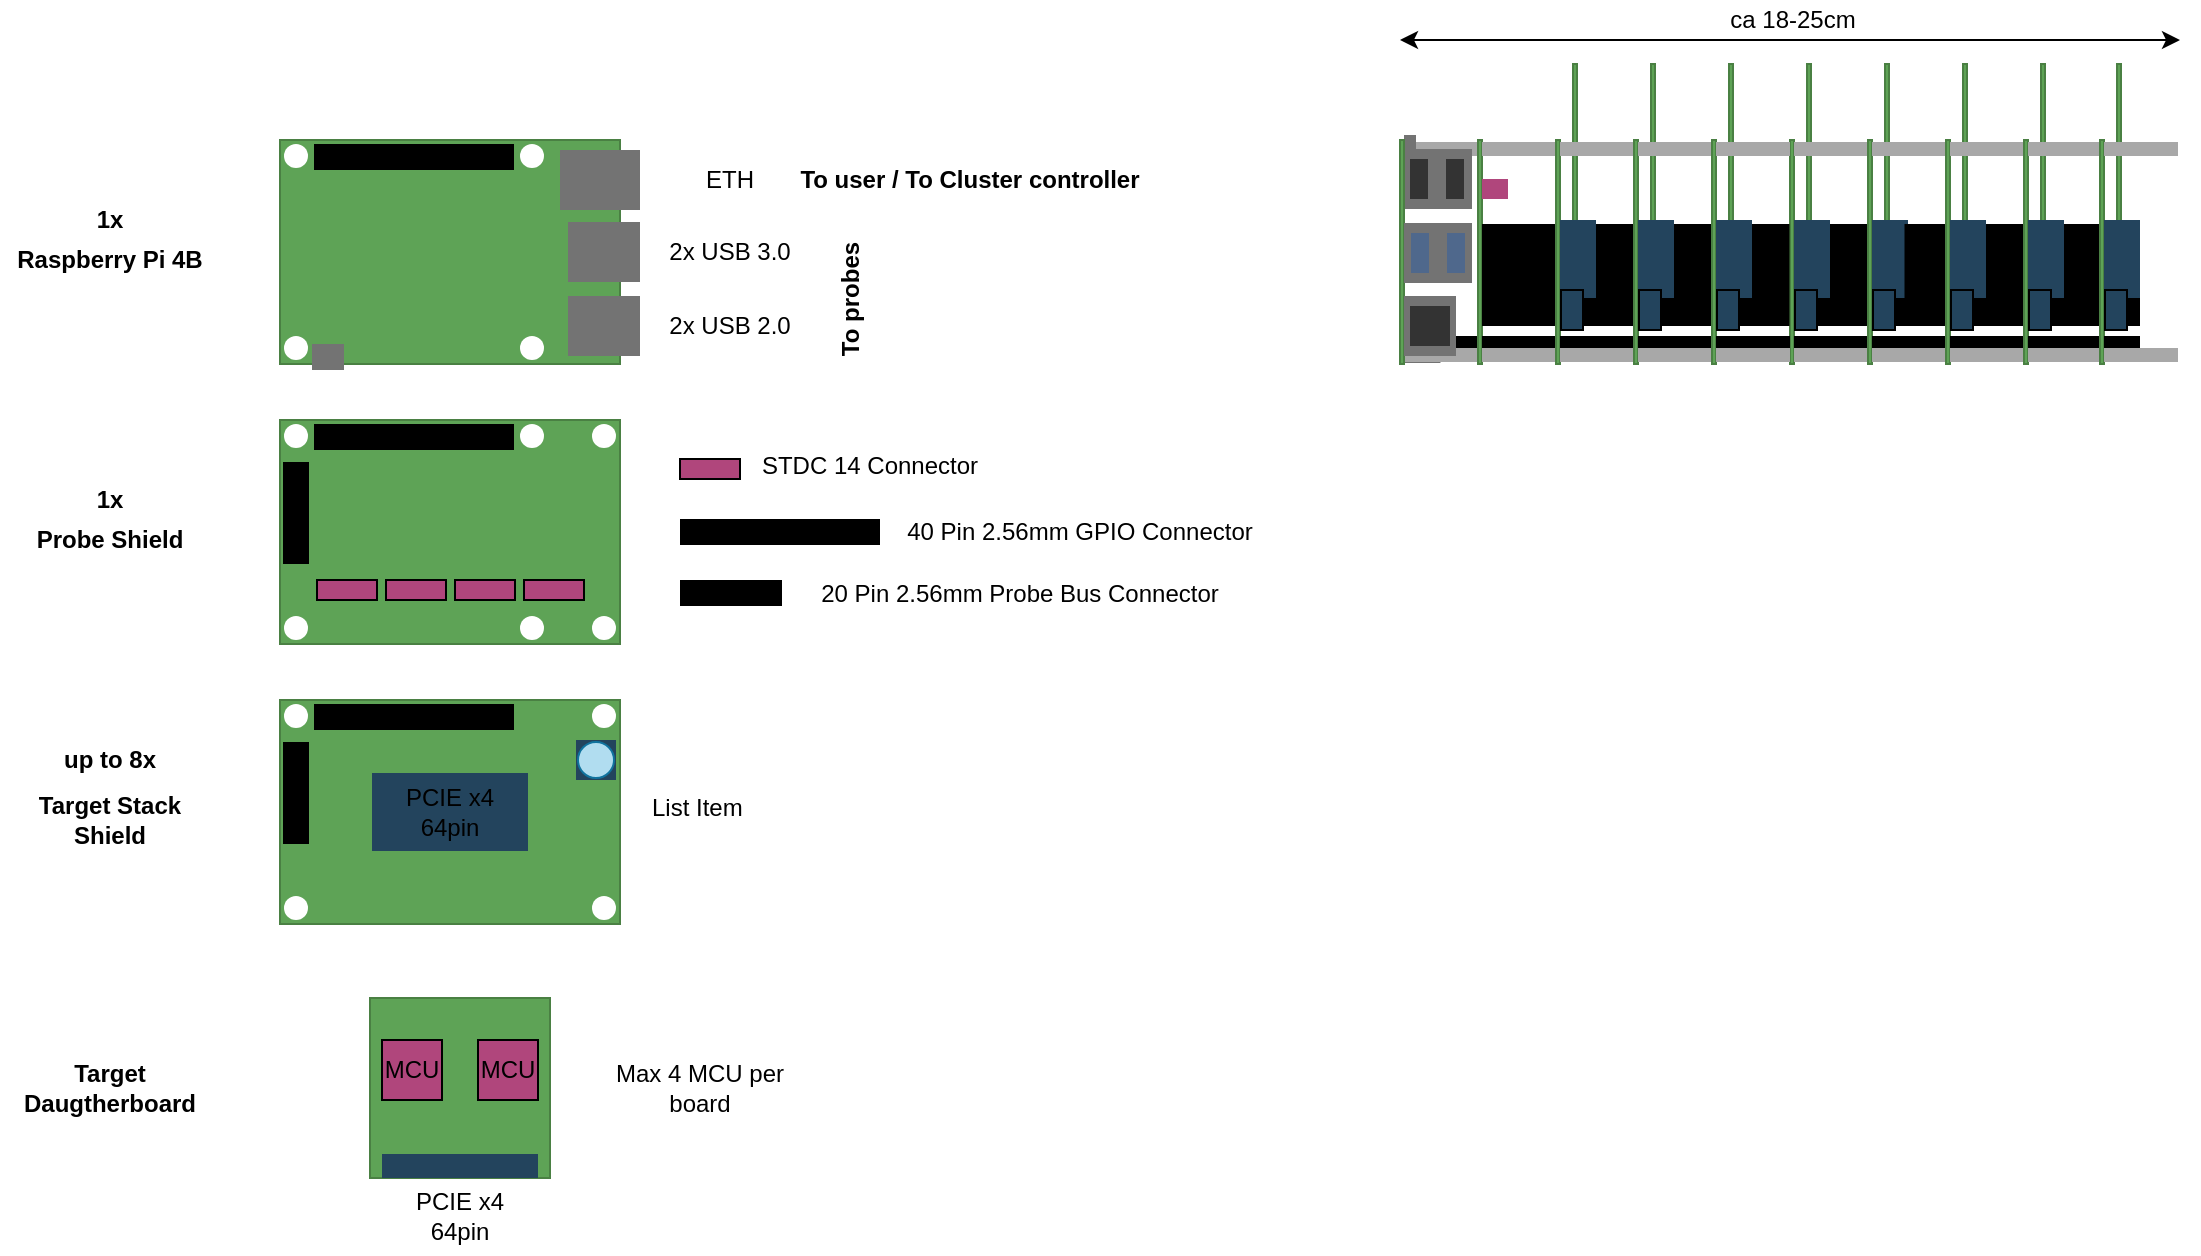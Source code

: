 <mxfile version="15.1.3" type="device"><diagram id="7DXpJu7x2O3--o-rVB-K" name="Page-1"><mxGraphModel dx="3373" dy="2000" grid="1" gridSize="10" guides="1" tooltips="1" connect="1" arrows="1" fold="1" page="1" pageScale="1" pageWidth="1169" pageHeight="827" math="0" shadow="0"><root><mxCell id="0"/><mxCell id="1" parent="0"/><mxCell id="pO34o3uUkIFThssk-yJ9-8" value="" style="group" parent="1" vertex="1" connectable="0"><mxGeometry x="-989" y="170" width="180" height="119" as="geometry"/></mxCell><mxCell id="pO34o3uUkIFThssk-yJ9-1" value="" style="rounded=0;whiteSpace=wrap;html=1;rotation=-180;fillColor=#5EA356;strokeColor=#4A8043;" parent="pO34o3uUkIFThssk-yJ9-8" vertex="1"><mxGeometry width="170" height="112" as="geometry"/></mxCell><mxCell id="pO34o3uUkIFThssk-yJ9-4" value="" style="ellipse;whiteSpace=wrap;html=1;aspect=fixed;fillColor=#FFFFFF;strokeColor=none;" parent="pO34o3uUkIFThssk-yJ9-8" vertex="1"><mxGeometry x="2" y="2" width="12" height="12" as="geometry"/></mxCell><mxCell id="pO34o3uUkIFThssk-yJ9-5" value="" style="ellipse;whiteSpace=wrap;html=1;aspect=fixed;fillColor=#FFFFFF;strokeColor=none;" parent="pO34o3uUkIFThssk-yJ9-8" vertex="1"><mxGeometry x="2" y="98" width="12" height="12" as="geometry"/></mxCell><mxCell id="pO34o3uUkIFThssk-yJ9-6" value="" style="ellipse;whiteSpace=wrap;html=1;aspect=fixed;fillColor=#FFFFFF;strokeColor=none;" parent="pO34o3uUkIFThssk-yJ9-8" vertex="1"><mxGeometry x="120" y="2" width="12" height="12" as="geometry"/></mxCell><mxCell id="pO34o3uUkIFThssk-yJ9-7" value="" style="ellipse;whiteSpace=wrap;html=1;aspect=fixed;fillColor=#FFFFFF;strokeColor=none;" parent="pO34o3uUkIFThssk-yJ9-8" vertex="1"><mxGeometry x="120" y="98" width="12" height="12" as="geometry"/></mxCell><mxCell id="pO34o3uUkIFThssk-yJ9-9" value="" style="rounded=0;whiteSpace=wrap;html=1;strokeColor=none;fillColor=#000000;" parent="pO34o3uUkIFThssk-yJ9-8" vertex="1"><mxGeometry x="17" y="2" width="100" height="13" as="geometry"/></mxCell><mxCell id="pO34o3uUkIFThssk-yJ9-11" value="" style="rounded=0;whiteSpace=wrap;html=1;strokeColor=none;fillColor=#737373;" parent="pO34o3uUkIFThssk-yJ9-8" vertex="1"><mxGeometry x="140" y="5" width="40" height="30" as="geometry"/></mxCell><mxCell id="pO34o3uUkIFThssk-yJ9-12" value="" style="rounded=0;whiteSpace=wrap;html=1;strokeColor=none;fillColor=#737373;" parent="pO34o3uUkIFThssk-yJ9-8" vertex="1"><mxGeometry x="144" y="41" width="36" height="30" as="geometry"/></mxCell><mxCell id="pO34o3uUkIFThssk-yJ9-13" value="" style="rounded=0;whiteSpace=wrap;html=1;strokeColor=none;fillColor=#737373;" parent="pO34o3uUkIFThssk-yJ9-8" vertex="1"><mxGeometry x="144" y="78" width="36" height="30" as="geometry"/></mxCell><mxCell id="pO34o3uUkIFThssk-yJ9-14" value="" style="rounded=0;whiteSpace=wrap;html=1;strokeColor=none;fillColor=#737373;" parent="pO34o3uUkIFThssk-yJ9-8" vertex="1"><mxGeometry x="16" y="102" width="16" height="13" as="geometry"/></mxCell><mxCell id="pO34o3uUkIFThssk-yJ9-10" value="" style="rounded=0;whiteSpace=wrap;html=1;strokeColor=none;fillColor=#000000;" parent="1" vertex="1"><mxGeometry x="-789" y="359.5" width="100" height="13" as="geometry"/></mxCell><mxCell id="pO34o3uUkIFThssk-yJ9-15" value="" style="group" parent="1" vertex="1" connectable="0"><mxGeometry x="-989" y="310" width="180" height="119" as="geometry"/></mxCell><mxCell id="pO34o3uUkIFThssk-yJ9-16" value="" style="rounded=0;whiteSpace=wrap;html=1;rotation=-180;fillColor=#5EA356;strokeColor=#4A8043;" parent="pO34o3uUkIFThssk-yJ9-15" vertex="1"><mxGeometry width="170" height="112" as="geometry"/></mxCell><mxCell id="pO34o3uUkIFThssk-yJ9-17" value="" style="ellipse;whiteSpace=wrap;html=1;aspect=fixed;fillColor=#FFFFFF;strokeColor=none;" parent="pO34o3uUkIFThssk-yJ9-15" vertex="1"><mxGeometry x="2" y="2" width="12" height="12" as="geometry"/></mxCell><mxCell id="pO34o3uUkIFThssk-yJ9-18" value="" style="ellipse;whiteSpace=wrap;html=1;aspect=fixed;fillColor=#FFFFFF;strokeColor=none;" parent="pO34o3uUkIFThssk-yJ9-15" vertex="1"><mxGeometry x="2" y="98" width="12" height="12" as="geometry"/></mxCell><mxCell id="pO34o3uUkIFThssk-yJ9-19" value="" style="ellipse;whiteSpace=wrap;html=1;aspect=fixed;fillColor=#FFFFFF;strokeColor=none;" parent="pO34o3uUkIFThssk-yJ9-15" vertex="1"><mxGeometry x="120" y="2" width="12" height="12" as="geometry"/></mxCell><mxCell id="pO34o3uUkIFThssk-yJ9-20" value="" style="ellipse;whiteSpace=wrap;html=1;aspect=fixed;fillColor=#FFFFFF;strokeColor=none;" parent="pO34o3uUkIFThssk-yJ9-15" vertex="1"><mxGeometry x="120" y="98" width="12" height="12" as="geometry"/></mxCell><mxCell id="pO34o3uUkIFThssk-yJ9-21" value="" style="rounded=0;whiteSpace=wrap;html=1;strokeColor=none;fillColor=#000000;" parent="pO34o3uUkIFThssk-yJ9-15" vertex="1"><mxGeometry x="17" y="2" width="100" height="13" as="geometry"/></mxCell><mxCell id="pO34o3uUkIFThssk-yJ9-26" value="" style="ellipse;whiteSpace=wrap;html=1;aspect=fixed;fillColor=#FFFFFF;strokeColor=none;" parent="pO34o3uUkIFThssk-yJ9-15" vertex="1"><mxGeometry x="156" y="2" width="12" height="12" as="geometry"/></mxCell><mxCell id="pO34o3uUkIFThssk-yJ9-27" value="" style="ellipse;whiteSpace=wrap;html=1;aspect=fixed;fillColor=#FFFFFF;strokeColor=none;" parent="pO34o3uUkIFThssk-yJ9-15" vertex="1"><mxGeometry x="156" y="98" width="12" height="12" as="geometry"/></mxCell><mxCell id="pO34o3uUkIFThssk-yJ9-28" value="" style="rounded=0;whiteSpace=wrap;html=1;fillColor=#B0467C;" parent="pO34o3uUkIFThssk-yJ9-15" vertex="1"><mxGeometry x="18.5" y="80" width="30" height="10" as="geometry"/></mxCell><mxCell id="pO34o3uUkIFThssk-yJ9-29" value="" style="rounded=0;whiteSpace=wrap;html=1;fillColor=#B0467C;" parent="pO34o3uUkIFThssk-yJ9-15" vertex="1"><mxGeometry x="53" y="80" width="30" height="10" as="geometry"/></mxCell><mxCell id="pO34o3uUkIFThssk-yJ9-30" value="" style="rounded=0;whiteSpace=wrap;html=1;fillColor=#B0467C;" parent="pO34o3uUkIFThssk-yJ9-15" vertex="1"><mxGeometry x="87.5" y="80" width="30" height="10" as="geometry"/></mxCell><mxCell id="pO34o3uUkIFThssk-yJ9-31" value="" style="rounded=0;whiteSpace=wrap;html=1;fillColor=#B0467C;" parent="pO34o3uUkIFThssk-yJ9-15" vertex="1"><mxGeometry x="122" y="80" width="30" height="10" as="geometry"/></mxCell><mxCell id="OJPSKhM8jXO8eysiW9jS-1" value="" style="rounded=0;whiteSpace=wrap;html=1;strokeColor=none;fillColor=#000000;rotation=90;" parent="pO34o3uUkIFThssk-yJ9-15" vertex="1"><mxGeometry x="-17.5" y="40" width="51" height="13" as="geometry"/></mxCell><mxCell id="OJPSKhM8jXO8eysiW9jS-2" value="" style="group" parent="1" vertex="1" connectable="0"><mxGeometry x="-989" y="450" width="180" height="149" as="geometry"/></mxCell><mxCell id="OJPSKhM8jXO8eysiW9jS-3" value="" style="rounded=0;whiteSpace=wrap;html=1;rotation=-180;fillColor=#5EA356;strokeColor=#4A8043;" parent="OJPSKhM8jXO8eysiW9jS-2" vertex="1"><mxGeometry width="170" height="112" as="geometry"/></mxCell><mxCell id="OJPSKhM8jXO8eysiW9jS-4" value="" style="ellipse;whiteSpace=wrap;html=1;aspect=fixed;fillColor=#FFFFFF;strokeColor=none;" parent="OJPSKhM8jXO8eysiW9jS-2" vertex="1"><mxGeometry x="2" y="2" width="12" height="12" as="geometry"/></mxCell><mxCell id="OJPSKhM8jXO8eysiW9jS-5" value="" style="ellipse;whiteSpace=wrap;html=1;aspect=fixed;fillColor=#FFFFFF;strokeColor=none;" parent="OJPSKhM8jXO8eysiW9jS-2" vertex="1"><mxGeometry x="2" y="98" width="12" height="12" as="geometry"/></mxCell><mxCell id="OJPSKhM8jXO8eysiW9jS-8" value="" style="rounded=0;whiteSpace=wrap;html=1;strokeColor=none;fillColor=#000000;" parent="OJPSKhM8jXO8eysiW9jS-2" vertex="1"><mxGeometry x="17" y="2" width="100" height="13" as="geometry"/></mxCell><mxCell id="OJPSKhM8jXO8eysiW9jS-9" value="" style="ellipse;whiteSpace=wrap;html=1;aspect=fixed;fillColor=#FFFFFF;strokeColor=none;" parent="OJPSKhM8jXO8eysiW9jS-2" vertex="1"><mxGeometry x="156" y="2" width="12" height="12" as="geometry"/></mxCell><mxCell id="OJPSKhM8jXO8eysiW9jS-10" value="" style="ellipse;whiteSpace=wrap;html=1;aspect=fixed;fillColor=#FFFFFF;strokeColor=none;" parent="OJPSKhM8jXO8eysiW9jS-2" vertex="1"><mxGeometry x="156" y="98" width="12" height="12" as="geometry"/></mxCell><mxCell id="OJPSKhM8jXO8eysiW9jS-15" value="" style="rounded=0;whiteSpace=wrap;html=1;strokeColor=none;fillColor=#000000;rotation=90;" parent="OJPSKhM8jXO8eysiW9jS-2" vertex="1"><mxGeometry x="-17.5" y="40" width="51" height="13" as="geometry"/></mxCell><mxCell id="OJPSKhM8jXO8eysiW9jS-16" value="PCIE x4 64pin" style="rounded=0;whiteSpace=wrap;html=1;strokeColor=none;fillColor=#23445D;" parent="OJPSKhM8jXO8eysiW9jS-2" vertex="1"><mxGeometry x="46" y="36.5" width="78" height="39" as="geometry"/></mxCell><mxCell id="OJPSKhM8jXO8eysiW9jS-25" value="" style="group" parent="OJPSKhM8jXO8eysiW9jS-2" vertex="1" connectable="0"><mxGeometry x="148" y="20" width="20" height="20" as="geometry"/></mxCell><mxCell id="OJPSKhM8jXO8eysiW9jS-23" value="" style="whiteSpace=wrap;html=1;aspect=fixed;fillColor=#23445D;strokeColor=none;" parent="OJPSKhM8jXO8eysiW9jS-25" vertex="1"><mxGeometry width="20" height="20" as="geometry"/></mxCell><mxCell id="OJPSKhM8jXO8eysiW9jS-24" value="" style="ellipse;whiteSpace=wrap;html=1;aspect=fixed;fillColor=#b1ddf0;strokeColor=#10739e;" parent="OJPSKhM8jXO8eysiW9jS-25" vertex="1"><mxGeometry x="1" y="1" width="18" height="18" as="geometry"/></mxCell><mxCell id="OJPSKhM8jXO8eysiW9jS-17" value="Raspberry Pi 4B" style="text;html=1;strokeColor=none;fillColor=none;align=center;verticalAlign=middle;whiteSpace=wrap;rounded=0;rotation=0;fontStyle=1" parent="1" vertex="1"><mxGeometry x="-1129" y="219.5" width="110" height="20" as="geometry"/></mxCell><mxCell id="OJPSKhM8jXO8eysiW9jS-18" value="Probe Shield" style="text;html=1;strokeColor=none;fillColor=none;align=center;verticalAlign=middle;whiteSpace=wrap;rounded=0;rotation=0;fontStyle=1" parent="1" vertex="1"><mxGeometry x="-1129" y="359.5" width="110" height="20" as="geometry"/></mxCell><mxCell id="OJPSKhM8jXO8eysiW9jS-19" value="Target Stack Shield" style="text;html=1;strokeColor=none;fillColor=none;align=center;verticalAlign=middle;whiteSpace=wrap;rounded=0;rotation=0;fontStyle=1" parent="1" vertex="1"><mxGeometry x="-1129" y="499.5" width="110" height="20" as="geometry"/></mxCell><mxCell id="OJPSKhM8jXO8eysiW9jS-20" value="1x" style="text;html=1;strokeColor=none;fillColor=none;align=center;verticalAlign=middle;whiteSpace=wrap;rounded=0;rotation=0;fontStyle=1" parent="1" vertex="1"><mxGeometry x="-1089" y="199.5" width="30" height="20" as="geometry"/></mxCell><mxCell id="OJPSKhM8jXO8eysiW9jS-21" value="1x" style="text;html=1;strokeColor=none;fillColor=none;align=center;verticalAlign=middle;whiteSpace=wrap;rounded=0;rotation=0;fontStyle=1" parent="1" vertex="1"><mxGeometry x="-1089" y="339.5" width="30" height="20" as="geometry"/></mxCell><mxCell id="OJPSKhM8jXO8eysiW9jS-22" value="up to 8x" style="text;html=1;strokeColor=none;fillColor=none;align=center;verticalAlign=middle;whiteSpace=wrap;rounded=0;rotation=0;fontStyle=1" parent="1" vertex="1"><mxGeometry x="-1099" y="470" width="50" height="20" as="geometry"/></mxCell><mxCell id="OJPSKhM8jXO8eysiW9jS-26" value="" style="rounded=0;whiteSpace=wrap;html=1;fillColor=#B0467C;" parent="1" vertex="1"><mxGeometry x="-789" y="329.5" width="30" height="10" as="geometry"/></mxCell><mxCell id="OJPSKhM8jXO8eysiW9jS-27" value="STDC 14 Connector" style="text;html=1;strokeColor=none;fillColor=none;align=center;verticalAlign=middle;whiteSpace=wrap;rounded=0;" parent="1" vertex="1"><mxGeometry x="-759" y="323" width="130" height="20" as="geometry"/></mxCell><mxCell id="OJPSKhM8jXO8eysiW9jS-28" value="2x USB 3.0" style="text;html=1;strokeColor=none;fillColor=none;align=center;verticalAlign=middle;whiteSpace=wrap;rounded=0;" parent="1" vertex="1"><mxGeometry x="-829" y="216" width="130" height="20" as="geometry"/></mxCell><mxCell id="OJPSKhM8jXO8eysiW9jS-29" value="2x USB 2.0" style="text;html=1;strokeColor=none;fillColor=none;align=center;verticalAlign=middle;whiteSpace=wrap;rounded=0;" parent="1" vertex="1"><mxGeometry x="-829" y="253" width="130" height="20" as="geometry"/></mxCell><mxCell id="OJPSKhM8jXO8eysiW9jS-30" value="ETH" style="text;html=1;strokeColor=none;fillColor=none;align=center;verticalAlign=middle;whiteSpace=wrap;rounded=0;" parent="1" vertex="1"><mxGeometry x="-829" y="179.5" width="130" height="20" as="geometry"/></mxCell><mxCell id="OJPSKhM8jXO8eysiW9jS-44" value="To probes" style="text;html=1;strokeColor=none;fillColor=none;align=center;verticalAlign=middle;whiteSpace=wrap;rounded=0;rotation=-90;fontStyle=1" parent="1" vertex="1"><mxGeometry x="-739" y="239.5" width="70" height="20" as="geometry"/></mxCell><mxCell id="OJPSKhM8jXO8eysiW9jS-43" value="" style="rounded=0;whiteSpace=wrap;html=1;rotation=-180;fillColor=#5EA356;strokeColor=#4A8043;" parent="1" vertex="1"><mxGeometry x="-944" y="599" width="90" height="90" as="geometry"/></mxCell><mxCell id="OJPSKhM8jXO8eysiW9jS-45" value="Target Daugtherboard" style="text;html=1;strokeColor=none;fillColor=none;align=center;verticalAlign=middle;whiteSpace=wrap;rounded=0;rotation=0;fontStyle=1" parent="1" vertex="1"><mxGeometry x="-1129" y="631" width="110" height="26" as="geometry"/></mxCell><mxCell id="OJPSKhM8jXO8eysiW9jS-46" value="" style="rounded=0;whiteSpace=wrap;html=1;strokeColor=none;fillColor=#23445D;" parent="1" vertex="1"><mxGeometry x="-938" y="677" width="78" height="12" as="geometry"/></mxCell><mxCell id="OJPSKhM8jXO8eysiW9jS-48" value="&lt;span style=&quot;color: rgb(0 , 0 , 0) ; font-family: &amp;#34;helvetica&amp;#34; ; font-size: 12px ; font-style: normal ; font-weight: 400 ; letter-spacing: normal ; text-align: center ; text-indent: 0px ; text-transform: none ; word-spacing: 0px ; display: inline ; float: none&quot;&gt;PCIE x4 64pin&lt;/span&gt;" style="text;html=1;strokeColor=none;fillColor=none;align=center;verticalAlign=middle;whiteSpace=wrap;rounded=0;" parent="1" vertex="1"><mxGeometry x="-929" y="689" width="60" height="38" as="geometry"/></mxCell><mxCell id="OJPSKhM8jXO8eysiW9jS-50" value="MCU" style="rounded=0;whiteSpace=wrap;html=1;fillColor=#B0467C;" parent="1" vertex="1"><mxGeometry x="-938" y="620" width="30" height="30" as="geometry"/></mxCell><mxCell id="OJPSKhM8jXO8eysiW9jS-51" value="MCU" style="rounded=0;whiteSpace=wrap;html=1;fillColor=#B0467C;" parent="1" vertex="1"><mxGeometry x="-890" y="620" width="30" height="30" as="geometry"/></mxCell><mxCell id="OJPSKhM8jXO8eysiW9jS-53" value="List Item" style="text;strokeColor=none;fillColor=none;align=left;verticalAlign=top;spacingLeft=4;spacingRight=4;overflow=hidden;rotatable=0;points=[[0,0.5],[1,0.5]];portConstraint=eastwest;" parent="1" vertex="1"><mxGeometry x="-809" y="490" width="60" height="26" as="geometry"/></mxCell><mxCell id="OJPSKhM8jXO8eysiW9jS-54" value="Max 4 MCU per board" style="text;html=1;strokeColor=none;fillColor=none;align=center;verticalAlign=middle;whiteSpace=wrap;rounded=0;" parent="1" vertex="1"><mxGeometry x="-829" y="634" width="100" height="20" as="geometry"/></mxCell><mxCell id="OJPSKhM8jXO8eysiW9jS-55" value="" style="rounded=0;whiteSpace=wrap;html=1;strokeColor=none;fillColor=#000000;rotation=0;" parent="1" vertex="1"><mxGeometry x="-789" y="390" width="51" height="13" as="geometry"/></mxCell><mxCell id="OJPSKhM8jXO8eysiW9jS-56" value="40 Pin 2.56mm GPIO Connector" style="text;html=1;strokeColor=none;fillColor=none;align=center;verticalAlign=middle;whiteSpace=wrap;rounded=0;" parent="1" vertex="1"><mxGeometry x="-689" y="356" width="200" height="20" as="geometry"/></mxCell><mxCell id="OJPSKhM8jXO8eysiW9jS-57" value="20 Pin 2.56mm Probe Bus Connector" style="text;html=1;strokeColor=none;fillColor=none;align=center;verticalAlign=middle;whiteSpace=wrap;rounded=0;" parent="1" vertex="1"><mxGeometry x="-729" y="386.5" width="220" height="20" as="geometry"/></mxCell><mxCell id="OJPSKhM8jXO8eysiW9jS-58" value="To user / To Cluster controller" style="text;html=1;strokeColor=none;fillColor=none;align=center;verticalAlign=middle;whiteSpace=wrap;rounded=0;rotation=0;fontStyle=1" parent="1" vertex="1"><mxGeometry x="-739" y="179.5" width="190" height="20" as="geometry"/></mxCell><mxCell id="OJPSKhM8jXO8eysiW9jS-208" value="" style="endArrow=classic;startArrow=classic;html=1;" parent="1" edge="1"><mxGeometry width="50" height="50" relative="1" as="geometry"><mxPoint x="-429" y="120" as="sourcePoint"/><mxPoint x="-39" y="120" as="targetPoint"/></mxGeometry></mxCell><mxCell id="OJPSKhM8jXO8eysiW9jS-209" value="ca 18-25cm" style="text;html=1;strokeColor=none;fillColor=none;align=center;verticalAlign=middle;whiteSpace=wrap;rounded=0;" parent="1" vertex="1"><mxGeometry x="-270" y="100" width="75" height="20" as="geometry"/></mxCell><mxCell id="OJPSKhM8jXO8eysiW9jS-210" value="" style="group" parent="1" vertex="1" connectable="0"><mxGeometry x="-429" y="132" width="389" height="150" as="geometry"/></mxCell><mxCell id="OJPSKhM8jXO8eysiW9jS-100" value="" style="group" parent="OJPSKhM8jXO8eysiW9jS-210" vertex="1" connectable="0"><mxGeometry y="35.5" width="44.5" height="114.5" as="geometry"/></mxCell><mxCell id="OJPSKhM8jXO8eysiW9jS-229" value="" style="rounded=0;whiteSpace=wrap;html=1;strokeColor=none;fillColor=#000000;" parent="OJPSKhM8jXO8eysiW9jS-100" vertex="1"><mxGeometry x="14.5" y="100.5" width="30" height="13" as="geometry"/></mxCell><mxCell id="OJPSKhM8jXO8eysiW9jS-71" value="" style="rounded=0;whiteSpace=wrap;html=1;strokeWidth=0;fillColor=#000000;" parent="OJPSKhM8jXO8eysiW9jS-100" vertex="1"><mxGeometry x="2.0" y="107.5" width="18" height="6" as="geometry"/></mxCell><mxCell id="OJPSKhM8jXO8eysiW9jS-99" value="" style="rounded=0;whiteSpace=wrap;html=1;strokeWidth=1;strokeColor=none;fillColor=#A8A8A8;" parent="OJPSKhM8jXO8eysiW9jS-100" vertex="1"><mxGeometry x="2.0" y="106.5" width="37" height="7" as="geometry"/></mxCell><mxCell id="OJPSKhM8jXO8eysiW9jS-98" value="" style="rounded=0;whiteSpace=wrap;html=1;strokeWidth=1;strokeColor=none;fillColor=#A8A8A8;" parent="OJPSKhM8jXO8eysiW9jS-100" vertex="1"><mxGeometry x="2.0" y="3.5" width="37" height="7" as="geometry"/></mxCell><mxCell id="OJPSKhM8jXO8eysiW9jS-63" value="" style="rounded=0;whiteSpace=wrap;html=1;strokeColor=none;fillColor=#737373;" parent="OJPSKhM8jXO8eysiW9jS-100" vertex="1"><mxGeometry x="2.0" y="7" width="34" height="30" as="geometry"/></mxCell><mxCell id="OJPSKhM8jXO8eysiW9jS-66" value="" style="rounded=0;whiteSpace=wrap;html=1;strokeColor=none;fillColor=#333333;" parent="OJPSKhM8jXO8eysiW9jS-100" vertex="1"><mxGeometry x="23.0" y="12" width="9" height="20" as="geometry"/></mxCell><mxCell id="OJPSKhM8jXO8eysiW9jS-67" value="" style="rounded=0;whiteSpace=wrap;html=1;strokeColor=none;fillColor=#333333;" parent="OJPSKhM8jXO8eysiW9jS-100" vertex="1"><mxGeometry x="5.0" y="12" width="9" height="20" as="geometry"/></mxCell><mxCell id="OJPSKhM8jXO8eysiW9jS-70" value="" style="rounded=0;whiteSpace=wrap;html=1;strokeColor=none;fillColor=#737373;" parent="OJPSKhM8jXO8eysiW9jS-100" vertex="1"><mxGeometry x="2.0" width="6" height="8" as="geometry"/></mxCell><mxCell id="OJPSKhM8jXO8eysiW9jS-59" value="" style="rounded=0;whiteSpace=wrap;html=1;rotation=-180;fillColor=#5EA356;strokeColor=#4A8043;" parent="OJPSKhM8jXO8eysiW9jS-100" vertex="1"><mxGeometry x="7.105e-15" y="2.5" width="2" height="112" as="geometry"/></mxCell><mxCell id="OJPSKhM8jXO8eysiW9jS-62" value="" style="rounded=0;whiteSpace=wrap;html=1;strokeColor=none;fillColor=#737373;" parent="OJPSKhM8jXO8eysiW9jS-100" vertex="1"><mxGeometry x="2.0" y="80.5" width="26" height="30" as="geometry"/></mxCell><mxCell id="OJPSKhM8jXO8eysiW9jS-64" value="" style="rounded=0;whiteSpace=wrap;html=1;strokeColor=none;fillColor=#737373;" parent="OJPSKhM8jXO8eysiW9jS-100" vertex="1"><mxGeometry x="2.0" y="44" width="34" height="30" as="geometry"/></mxCell><mxCell id="OJPSKhM8jXO8eysiW9jS-65" value="" style="rounded=0;whiteSpace=wrap;html=1;strokeColor=none;fillColor=#333333;" parent="OJPSKhM8jXO8eysiW9jS-100" vertex="1"><mxGeometry x="5.0" y="85.5" width="20" height="20" as="geometry"/></mxCell><mxCell id="OJPSKhM8jXO8eysiW9jS-68" value="" style="rounded=0;whiteSpace=wrap;html=1;strokeColor=none;fillColor=#4F688C;" parent="OJPSKhM8jXO8eysiW9jS-100" vertex="1"><mxGeometry x="23.5" y="49" width="9" height="20" as="geometry"/></mxCell><mxCell id="OJPSKhM8jXO8eysiW9jS-69" value="" style="rounded=0;whiteSpace=wrap;html=1;strokeColor=none;fillColor=#4F688C;" parent="OJPSKhM8jXO8eysiW9jS-100" vertex="1"><mxGeometry x="5.5" y="49" width="9" height="20" as="geometry"/></mxCell><mxCell id="OJPSKhM8jXO8eysiW9jS-103" value="" style="group" parent="OJPSKhM8jXO8eysiW9jS-210" vertex="1" connectable="0"><mxGeometry x="39" y="38" width="55.25" height="112" as="geometry"/></mxCell><mxCell id="OJPSKhM8jXO8eysiW9jS-212" value="" style="rounded=0;whiteSpace=wrap;html=1;strokeColor=none;fillColor=#000000;" parent="OJPSKhM8jXO8eysiW9jS-103" vertex="1"><mxGeometry x="9" y="98" width="30" height="13" as="geometry"/></mxCell><mxCell id="OJPSKhM8jXO8eysiW9jS-81" value="" style="group" parent="OJPSKhM8jXO8eysiW9jS-103" vertex="1" connectable="0"><mxGeometry width="55.25" height="112" as="geometry"/></mxCell><mxCell id="OJPSKhM8jXO8eysiW9jS-73" value="" style="rounded=0;whiteSpace=wrap;html=1;rotation=-180;fillColor=#5EA356;strokeColor=#4A8043;" parent="OJPSKhM8jXO8eysiW9jS-81" vertex="1"><mxGeometry x="7.105e-15" width="2" height="112" as="geometry"/></mxCell><mxCell id="OJPSKhM8jXO8eysiW9jS-74" value="" style="rounded=0;whiteSpace=wrap;html=1;strokeColor=none;fillColor=#000000;" parent="OJPSKhM8jXO8eysiW9jS-81" vertex="1"><mxGeometry x="2.0" y="98" width="18" height="13" as="geometry"/></mxCell><mxCell id="OJPSKhM8jXO8eysiW9jS-75" value="&lt;span style=&quot;color: rgba(0 , 0 , 0 , 0) ; font-family: monospace ; font-size: 0px ; background-color: rgb(255 , 255 , 255)&quot;&gt;%3CmxGraphModel%3E%3Croot%3E%3CmxCell%20id%3D%220%22%2F%3E%3CmxCell%20id%3D%221%22%20parent%3D%220%22%2F%3E%3CmxCell%20id%3D%222%22%20value%3D%22%22%20style%3D%22rounded%3D0%3BwhiteSpace%3Dwrap%3Bhtml%3D1%3BstrokeColor%3Dnone%3BfillColor%3D%23000000%3B%22%20vertex%3D%221%22%20parent%3D%221%22%3E%3CmxGeometry%20x%3D%2228.0%22%20y%3D%22458%22%20width%3D%2230%22%20height%3D%2213%22%20as%3D%22geometry%22%2F%3E%3C%2FmxCell%3E%3C%2Froot%3E%3C%2FmxGraphModel%3E&lt;/span&gt;" style="rounded=0;whiteSpace=wrap;html=1;strokeColor=none;fillColor=#000000;rotation=90;" parent="OJPSKhM8jXO8eysiW9jS-81" vertex="1"><mxGeometry x="-14.5" y="58.5" width="51" height="18" as="geometry"/></mxCell><mxCell id="OJPSKhM8jXO8eysiW9jS-76" value="" style="rounded=0;whiteSpace=wrap;html=1;fillColor=#B0467C;strokeColor=none;" parent="OJPSKhM8jXO8eysiW9jS-81" vertex="1"><mxGeometry x="2.0" y="19.5" width="13" height="10" as="geometry"/></mxCell><mxCell id="OJPSKhM8jXO8eysiW9jS-220" value="&lt;span style=&quot;color: rgba(0 , 0 , 0 , 0) ; font-family: monospace ; font-size: 0px ; background-color: rgb(255 , 255 , 255)&quot;&gt;%3CmxGraphModel%3E%3Croot%3E%3CmxCell%20id%3D%220%22%2F%3E%3CmxCell%20id%3D%221%22%20parent%3D%220%22%2F%3E%3CmxCell%20id%3D%222%22%20value%3D%22%22%20style%3D%22rounded%3D0%3BwhiteSpace%3Dwrap%3Bhtml%3D1%3BstrokeColor%3Dnone%3BfillColor%3D%23000000%3B%22%20vertex%3D%221%22%20parent%3D%221%22%3E%3CmxGeometry%20x%3D%2228.0%22%20y%3D%22458%22%20width%3D%2230%22%20height%3D%2213%22%20as%3D%22geometry%22%2F%3E%3C%2FmxCell%3E%3C%2Froot%3E%3C%2FmxGraphModel%3E&lt;/span&gt;" style="rounded=0;whiteSpace=wrap;html=1;strokeColor=none;fillColor=#000000;rotation=90;" parent="OJPSKhM8jXO8eysiW9jS-81" vertex="1"><mxGeometry x="4.25" y="54.25" width="51" height="26.5" as="geometry"/></mxCell><mxCell id="OJPSKhM8jXO8eysiW9jS-223" value="&lt;span style=&quot;color: rgba(0 , 0 , 0 , 0) ; font-family: monospace ; font-size: 0px ; background-color: rgb(255 , 255 , 255)&quot;&gt;%3CmxGraphModel%3E%3Croot%3E%3CmxCell%20id%3D%220%22%2F%3E%3CmxCell%20id%3D%221%22%20parent%3D%220%22%2F%3E%3CmxCell%20id%3D%222%22%20value%3D%22%22%20style%3D%22rounded%3D0%3BwhiteSpace%3Dwrap%3Bhtml%3D1%3BstrokeColor%3Dnone%3BfillColor%3D%23000000%3B%22%20vertex%3D%221%22%20parent%3D%221%22%3E%3CmxGeometry%20x%3D%2228.0%22%20y%3D%22458%22%20width%3D%2230%22%20height%3D%2213%22%20as%3D%22geometry%22%2F%3E%3C%2FmxCell%3E%3C%2Froot%3E%3C%2FmxGraphModel%3E&lt;/span&gt;" style="rounded=0;whiteSpace=wrap;html=1;strokeColor=none;fillColor=#000000;rotation=90;" parent="OJPSKhM8jXO8eysiW9jS-81" vertex="1"><mxGeometry x="4.25" y="54.25" width="51" height="26.5" as="geometry"/></mxCell><mxCell id="OJPSKhM8jXO8eysiW9jS-101" value="" style="rounded=0;whiteSpace=wrap;html=1;strokeWidth=1;strokeColor=none;fillColor=#A8A8A8;" parent="OJPSKhM8jXO8eysiW9jS-103" vertex="1"><mxGeometry x="2.0" y="1" width="37" height="7" as="geometry"/></mxCell><mxCell id="OJPSKhM8jXO8eysiW9jS-102" value="" style="rounded=0;whiteSpace=wrap;html=1;strokeWidth=1;strokeColor=none;fillColor=#A8A8A8;" parent="OJPSKhM8jXO8eysiW9jS-103" vertex="1"><mxGeometry x="2.0" y="104" width="37" height="7" as="geometry"/></mxCell><mxCell id="OJPSKhM8jXO8eysiW9jS-106" value="" style="group" parent="OJPSKhM8jXO8eysiW9jS-210" vertex="1" connectable="0"><mxGeometry x="78" width="51" height="150" as="geometry"/></mxCell><mxCell id="OJPSKhM8jXO8eysiW9jS-211" value="" style="rounded=0;whiteSpace=wrap;html=1;strokeColor=none;fillColor=#000000;" parent="OJPSKhM8jXO8eysiW9jS-106" vertex="1"><mxGeometry x="10" y="136" width="30" height="13" as="geometry"/></mxCell><mxCell id="OJPSKhM8jXO8eysiW9jS-90" value="" style="group" parent="OJPSKhM8jXO8eysiW9jS-106" vertex="1" connectable="0"><mxGeometry width="51" height="150" as="geometry"/></mxCell><mxCell id="OJPSKhM8jXO8eysiW9jS-221" value="&lt;span style=&quot;color: rgba(0 , 0 , 0 , 0) ; font-family: monospace ; font-size: 0px ; background-color: rgb(255 , 255 , 255)&quot;&gt;%3CmxGraphModel%3E%3Croot%3E%3CmxCell%20id%3D%220%22%2F%3E%3CmxCell%20id%3D%221%22%20parent%3D%220%22%2F%3E%3CmxCell%20id%3D%222%22%20value%3D%22%22%20style%3D%22rounded%3D0%3BwhiteSpace%3Dwrap%3Bhtml%3D1%3BstrokeColor%3Dnone%3BfillColor%3D%23000000%3B%22%20vertex%3D%221%22%20parent%3D%221%22%3E%3CmxGeometry%20x%3D%2228.0%22%20y%3D%22458%22%20width%3D%2230%22%20height%3D%2213%22%20as%3D%22geometry%22%2F%3E%3C%2FmxCell%3E%3C%2Froot%3E%3C%2FmxGraphModel%3E&lt;/span&gt;" style="rounded=0;whiteSpace=wrap;html=1;strokeColor=none;fillColor=#000000;rotation=90;" parent="OJPSKhM8jXO8eysiW9jS-90" vertex="1"><mxGeometry y="92.25" width="51" height="26.5" as="geometry"/></mxCell><mxCell id="OJPSKhM8jXO8eysiW9jS-88" value="" style="rounded=0;whiteSpace=wrap;html=1;rotation=-180;fillColor=#5EA356;strokeColor=#4A8043;" parent="OJPSKhM8jXO8eysiW9jS-90" vertex="1"><mxGeometry x="8.5" width="2" height="90" as="geometry"/></mxCell><mxCell id="OJPSKhM8jXO8eysiW9jS-77" value="" style="rounded=0;whiteSpace=wrap;html=1;rotation=-180;fillColor=#5EA356;strokeColor=#4A8043;" parent="OJPSKhM8jXO8eysiW9jS-90" vertex="1"><mxGeometry y="38" width="2" height="112" as="geometry"/></mxCell><mxCell id="OJPSKhM8jXO8eysiW9jS-78" value="" style="rounded=0;whiteSpace=wrap;html=1;strokeColor=none;fillColor=#000000;" parent="OJPSKhM8jXO8eysiW9jS-90" vertex="1"><mxGeometry x="2" y="136" width="18" height="13" as="geometry"/></mxCell><mxCell id="OJPSKhM8jXO8eysiW9jS-79" value="" style="rounded=0;whiteSpace=wrap;html=1;strokeColor=none;fillColor=#000000;rotation=90;" parent="OJPSKhM8jXO8eysiW9jS-90" vertex="1"><mxGeometry x="-14.5" y="96.5" width="51" height="18" as="geometry"/></mxCell><mxCell id="OJPSKhM8jXO8eysiW9jS-87" value="" style="rounded=0;whiteSpace=wrap;html=1;strokeColor=none;fillColor=#23445D;" parent="OJPSKhM8jXO8eysiW9jS-90" vertex="1"><mxGeometry x="2" y="78" width="18" height="39" as="geometry"/></mxCell><mxCell id="OJPSKhM8jXO8eysiW9jS-83" value="" style="rounded=0;whiteSpace=wrap;html=1;strokeWidth=1;fillColor=#23445D;" parent="OJPSKhM8jXO8eysiW9jS-90" vertex="1"><mxGeometry x="2.5" y="113" width="11" height="20" as="geometry"/></mxCell><mxCell id="OJPSKhM8jXO8eysiW9jS-104" value="" style="rounded=0;whiteSpace=wrap;html=1;strokeWidth=1;strokeColor=none;fillColor=#A8A8A8;" parent="OJPSKhM8jXO8eysiW9jS-106" vertex="1"><mxGeometry x="2" y="39" width="37" height="7" as="geometry"/></mxCell><mxCell id="OJPSKhM8jXO8eysiW9jS-105" value="" style="rounded=0;whiteSpace=wrap;html=1;strokeWidth=1;strokeColor=none;fillColor=#A8A8A8;" parent="OJPSKhM8jXO8eysiW9jS-106" vertex="1"><mxGeometry x="2" y="142" width="37" height="7" as="geometry"/></mxCell><mxCell id="OJPSKhM8jXO8eysiW9jS-107" value="" style="group" parent="OJPSKhM8jXO8eysiW9jS-210" vertex="1" connectable="0"><mxGeometry x="195" width="56" height="150" as="geometry"/></mxCell><mxCell id="OJPSKhM8jXO8eysiW9jS-225" value="&lt;span style=&quot;color: rgba(0 , 0 , 0 , 0) ; font-family: monospace ; font-size: 0px ; background-color: rgb(255 , 255 , 255)&quot;&gt;%3CmxGraphModel%3E%3Croot%3E%3CmxCell%20id%3D%220%22%2F%3E%3CmxCell%20id%3D%221%22%20parent%3D%220%22%2F%3E%3CmxCell%20id%3D%222%22%20value%3D%22%22%20style%3D%22rounded%3D0%3BwhiteSpace%3Dwrap%3Bhtml%3D1%3BstrokeColor%3Dnone%3BfillColor%3D%23000000%3B%22%20vertex%3D%221%22%20parent%3D%221%22%3E%3CmxGeometry%20x%3D%2228.0%22%20y%3D%22458%22%20width%3D%2230%22%20height%3D%2213%22%20as%3D%22geometry%22%2F%3E%3C%2FmxCell%3E%3C%2Froot%3E%3C%2FmxGraphModel%3E&lt;/span&gt;" style="rounded=0;whiteSpace=wrap;html=1;strokeColor=none;fillColor=#000000;rotation=90;" parent="OJPSKhM8jXO8eysiW9jS-107" vertex="1"><mxGeometry x="5" y="92.25" width="51" height="26.5" as="geometry"/></mxCell><mxCell id="OJPSKhM8jXO8eysiW9jS-215" value="" style="rounded=0;whiteSpace=wrap;html=1;strokeColor=none;fillColor=#000000;" parent="OJPSKhM8jXO8eysiW9jS-107" vertex="1"><mxGeometry x="9" y="136" width="30" height="13" as="geometry"/></mxCell><mxCell id="OJPSKhM8jXO8eysiW9jS-108" value="" style="group" parent="OJPSKhM8jXO8eysiW9jS-107" vertex="1" connectable="0"><mxGeometry width="20" height="150" as="geometry"/></mxCell><mxCell id="OJPSKhM8jXO8eysiW9jS-109" value="" style="rounded=0;whiteSpace=wrap;html=1;rotation=-180;fillColor=#5EA356;strokeColor=#4A8043;" parent="OJPSKhM8jXO8eysiW9jS-108" vertex="1"><mxGeometry x="8.5" width="2" height="90" as="geometry"/></mxCell><mxCell id="OJPSKhM8jXO8eysiW9jS-110" value="" style="rounded=0;whiteSpace=wrap;html=1;rotation=-180;fillColor=#5EA356;strokeColor=#4A8043;" parent="OJPSKhM8jXO8eysiW9jS-108" vertex="1"><mxGeometry y="38" width="2" height="112" as="geometry"/></mxCell><mxCell id="OJPSKhM8jXO8eysiW9jS-111" value="" style="rounded=0;whiteSpace=wrap;html=1;strokeColor=none;fillColor=#000000;" parent="OJPSKhM8jXO8eysiW9jS-108" vertex="1"><mxGeometry x="2" y="136" width="18" height="13" as="geometry"/></mxCell><mxCell id="OJPSKhM8jXO8eysiW9jS-112" value="" style="rounded=0;whiteSpace=wrap;html=1;strokeColor=none;fillColor=#000000;rotation=90;" parent="OJPSKhM8jXO8eysiW9jS-108" vertex="1"><mxGeometry x="-14.5" y="96.5" width="51" height="18" as="geometry"/></mxCell><mxCell id="OJPSKhM8jXO8eysiW9jS-113" value="" style="rounded=0;whiteSpace=wrap;html=1;strokeColor=none;fillColor=#23445D;" parent="OJPSKhM8jXO8eysiW9jS-108" vertex="1"><mxGeometry x="2" y="78" width="18" height="39" as="geometry"/></mxCell><mxCell id="OJPSKhM8jXO8eysiW9jS-114" value="" style="rounded=0;whiteSpace=wrap;html=1;strokeWidth=1;fillColor=#23445D;" parent="OJPSKhM8jXO8eysiW9jS-108" vertex="1"><mxGeometry x="2.5" y="113" width="11" height="20" as="geometry"/></mxCell><mxCell id="OJPSKhM8jXO8eysiW9jS-115" value="" style="rounded=0;whiteSpace=wrap;html=1;strokeWidth=1;strokeColor=none;fillColor=#A8A8A8;" parent="OJPSKhM8jXO8eysiW9jS-107" vertex="1"><mxGeometry x="2" y="39" width="37" height="7" as="geometry"/></mxCell><mxCell id="OJPSKhM8jXO8eysiW9jS-116" value="" style="rounded=0;whiteSpace=wrap;html=1;strokeWidth=1;strokeColor=none;fillColor=#A8A8A8;" parent="OJPSKhM8jXO8eysiW9jS-107" vertex="1"><mxGeometry x="2" y="142" width="37" height="7" as="geometry"/></mxCell><mxCell id="OJPSKhM8jXO8eysiW9jS-157" value="" style="group" parent="OJPSKhM8jXO8eysiW9jS-210" vertex="1" connectable="0"><mxGeometry x="117" width="54" height="150" as="geometry"/></mxCell><mxCell id="OJPSKhM8jXO8eysiW9jS-222" value="&lt;span style=&quot;color: rgba(0 , 0 , 0 , 0) ; font-family: monospace ; font-size: 0px ; background-color: rgb(255 , 255 , 255)&quot;&gt;%3CmxGraphModel%3E%3Croot%3E%3CmxCell%20id%3D%220%22%2F%3E%3CmxCell%20id%3D%221%22%20parent%3D%220%22%2F%3E%3CmxCell%20id%3D%222%22%20value%3D%22%22%20style%3D%22rounded%3D0%3BwhiteSpace%3Dwrap%3Bhtml%3D1%3BstrokeColor%3Dnone%3BfillColor%3D%23000000%3B%22%20vertex%3D%221%22%20parent%3D%221%22%3E%3CmxGeometry%20x%3D%2228.0%22%20y%3D%22458%22%20width%3D%2230%22%20height%3D%2213%22%20as%3D%22geometry%22%2F%3E%3C%2FmxCell%3E%3C%2Froot%3E%3C%2FmxGraphModel%3E&lt;/span&gt;" style="rounded=0;whiteSpace=wrap;html=1;strokeColor=none;fillColor=#000000;rotation=90;" parent="OJPSKhM8jXO8eysiW9jS-157" vertex="1"><mxGeometry x="3" y="92.25" width="51" height="26.5" as="geometry"/></mxCell><mxCell id="OJPSKhM8jXO8eysiW9jS-213" value="" style="rounded=0;whiteSpace=wrap;html=1;strokeColor=none;fillColor=#000000;" parent="OJPSKhM8jXO8eysiW9jS-157" vertex="1"><mxGeometry x="8.5" y="136" width="30" height="13" as="geometry"/></mxCell><mxCell id="OJPSKhM8jXO8eysiW9jS-158" value="" style="group" parent="OJPSKhM8jXO8eysiW9jS-157" vertex="1" connectable="0"><mxGeometry width="20" height="150" as="geometry"/></mxCell><mxCell id="OJPSKhM8jXO8eysiW9jS-159" value="" style="rounded=0;whiteSpace=wrap;html=1;rotation=-180;fillColor=#5EA356;strokeColor=#4A8043;" parent="OJPSKhM8jXO8eysiW9jS-158" vertex="1"><mxGeometry x="8.5" width="2" height="90" as="geometry"/></mxCell><mxCell id="OJPSKhM8jXO8eysiW9jS-160" value="" style="rounded=0;whiteSpace=wrap;html=1;rotation=-180;fillColor=#5EA356;strokeColor=#4A8043;" parent="OJPSKhM8jXO8eysiW9jS-158" vertex="1"><mxGeometry y="38" width="2" height="112" as="geometry"/></mxCell><mxCell id="OJPSKhM8jXO8eysiW9jS-161" value="" style="rounded=0;whiteSpace=wrap;html=1;strokeColor=none;fillColor=#000000;" parent="OJPSKhM8jXO8eysiW9jS-158" vertex="1"><mxGeometry x="2" y="136" width="18" height="13" as="geometry"/></mxCell><mxCell id="OJPSKhM8jXO8eysiW9jS-162" value="" style="rounded=0;whiteSpace=wrap;html=1;strokeColor=none;fillColor=#000000;rotation=90;" parent="OJPSKhM8jXO8eysiW9jS-158" vertex="1"><mxGeometry x="-14.5" y="96.5" width="51" height="18" as="geometry"/></mxCell><mxCell id="OJPSKhM8jXO8eysiW9jS-163" value="" style="rounded=0;whiteSpace=wrap;html=1;strokeColor=none;fillColor=#23445D;" parent="OJPSKhM8jXO8eysiW9jS-158" vertex="1"><mxGeometry x="2" y="78" width="18" height="39" as="geometry"/></mxCell><mxCell id="OJPSKhM8jXO8eysiW9jS-164" value="" style="rounded=0;whiteSpace=wrap;html=1;strokeWidth=1;fillColor=#23445D;" parent="OJPSKhM8jXO8eysiW9jS-158" vertex="1"><mxGeometry x="2.5" y="113" width="11" height="20" as="geometry"/></mxCell><mxCell id="OJPSKhM8jXO8eysiW9jS-165" value="" style="rounded=0;whiteSpace=wrap;html=1;strokeWidth=1;strokeColor=none;fillColor=#A8A8A8;" parent="OJPSKhM8jXO8eysiW9jS-157" vertex="1"><mxGeometry x="2" y="39" width="37" height="7" as="geometry"/></mxCell><mxCell id="OJPSKhM8jXO8eysiW9jS-166" value="" style="rounded=0;whiteSpace=wrap;html=1;strokeWidth=1;strokeColor=none;fillColor=#A8A8A8;" parent="OJPSKhM8jXO8eysiW9jS-157" vertex="1"><mxGeometry x="2" y="142" width="37" height="7" as="geometry"/></mxCell><mxCell id="OJPSKhM8jXO8eysiW9jS-187" value="" style="group" parent="OJPSKhM8jXO8eysiW9jS-210" vertex="1" connectable="0"><mxGeometry x="234" width="57" height="150" as="geometry"/></mxCell><mxCell id="OJPSKhM8jXO8eysiW9jS-216" value="" style="rounded=0;whiteSpace=wrap;html=1;strokeColor=none;fillColor=#000000;" parent="OJPSKhM8jXO8eysiW9jS-187" vertex="1"><mxGeometry x="9" y="136" width="30" height="13" as="geometry"/></mxCell><mxCell id="OJPSKhM8jXO8eysiW9jS-188" value="" style="group" parent="OJPSKhM8jXO8eysiW9jS-187" vertex="1" connectable="0"><mxGeometry width="20" height="150" as="geometry"/></mxCell><mxCell id="OJPSKhM8jXO8eysiW9jS-189" value="" style="rounded=0;whiteSpace=wrap;html=1;rotation=-180;fillColor=#5EA356;strokeColor=#4A8043;" parent="OJPSKhM8jXO8eysiW9jS-188" vertex="1"><mxGeometry x="8.5" width="2" height="90" as="geometry"/></mxCell><mxCell id="OJPSKhM8jXO8eysiW9jS-190" value="" style="rounded=0;whiteSpace=wrap;html=1;rotation=-180;fillColor=#5EA356;strokeColor=#4A8043;" parent="OJPSKhM8jXO8eysiW9jS-188" vertex="1"><mxGeometry y="38" width="2" height="112" as="geometry"/></mxCell><mxCell id="OJPSKhM8jXO8eysiW9jS-191" value="" style="rounded=0;whiteSpace=wrap;html=1;strokeColor=none;fillColor=#000000;" parent="OJPSKhM8jXO8eysiW9jS-188" vertex="1"><mxGeometry x="2" y="136" width="18" height="13" as="geometry"/></mxCell><mxCell id="OJPSKhM8jXO8eysiW9jS-192" value="" style="rounded=0;whiteSpace=wrap;html=1;strokeColor=none;fillColor=#000000;rotation=90;" parent="OJPSKhM8jXO8eysiW9jS-188" vertex="1"><mxGeometry x="-14.5" y="96.5" width="51" height="18" as="geometry"/></mxCell><mxCell id="OJPSKhM8jXO8eysiW9jS-193" value="" style="rounded=0;whiteSpace=wrap;html=1;strokeColor=none;fillColor=#23445D;" parent="OJPSKhM8jXO8eysiW9jS-188" vertex="1"><mxGeometry x="2" y="78" width="18" height="39" as="geometry"/></mxCell><mxCell id="OJPSKhM8jXO8eysiW9jS-194" value="" style="rounded=0;whiteSpace=wrap;html=1;strokeWidth=1;fillColor=#23445D;" parent="OJPSKhM8jXO8eysiW9jS-188" vertex="1"><mxGeometry x="2.5" y="113" width="11" height="20" as="geometry"/></mxCell><mxCell id="OJPSKhM8jXO8eysiW9jS-195" value="" style="rounded=0;whiteSpace=wrap;html=1;strokeWidth=1;strokeColor=none;fillColor=#A8A8A8;" parent="OJPSKhM8jXO8eysiW9jS-187" vertex="1"><mxGeometry x="2" y="39" width="37" height="7" as="geometry"/></mxCell><mxCell id="OJPSKhM8jXO8eysiW9jS-196" value="" style="rounded=0;whiteSpace=wrap;html=1;strokeWidth=1;strokeColor=none;fillColor=#A8A8A8;" parent="OJPSKhM8jXO8eysiW9jS-187" vertex="1"><mxGeometry x="2" y="142" width="37" height="7" as="geometry"/></mxCell><mxCell id="OJPSKhM8jXO8eysiW9jS-226" value="&lt;span style=&quot;color: rgba(0 , 0 , 0 , 0) ; font-family: monospace ; font-size: 0px ; background-color: rgb(255 , 255 , 255)&quot;&gt;%3CmxGraphModel%3E%3Croot%3E%3CmxCell%20id%3D%220%22%2F%3E%3CmxCell%20id%3D%221%22%20parent%3D%220%22%2F%3E%3CmxCell%20id%3D%222%22%20value%3D%22%22%20style%3D%22rounded%3D0%3BwhiteSpace%3Dwrap%3Bhtml%3D1%3BstrokeColor%3Dnone%3BfillColor%3D%23000000%3B%22%20vertex%3D%221%22%20parent%3D%221%22%3E%3CmxGeometry%20x%3D%2228.0%22%20y%3D%22458%22%20width%3D%2230%22%20height%3D%2213%22%20as%3D%22geometry%22%2F%3E%3C%2FmxCell%3E%3C%2Froot%3E%3C%2FmxGraphModel%3E&lt;/span&gt;" style="rounded=0;whiteSpace=wrap;html=1;strokeColor=none;fillColor=#000000;rotation=90;" parent="OJPSKhM8jXO8eysiW9jS-187" vertex="1"><mxGeometry x="6" y="92.25" width="51" height="26.5" as="geometry"/></mxCell><mxCell id="OJPSKhM8jXO8eysiW9jS-197" value="" style="group" parent="OJPSKhM8jXO8eysiW9jS-210" vertex="1" connectable="0"><mxGeometry x="273" width="58" height="150" as="geometry"/></mxCell><mxCell id="OJPSKhM8jXO8eysiW9jS-198" value="" style="group" parent="OJPSKhM8jXO8eysiW9jS-197" vertex="1" connectable="0"><mxGeometry width="58" height="150" as="geometry"/></mxCell><mxCell id="OJPSKhM8jXO8eysiW9jS-227" value="&lt;span style=&quot;color: rgba(0 , 0 , 0 , 0) ; font-family: monospace ; font-size: 0px ; background-color: rgb(255 , 255 , 255)&quot;&gt;%3CmxGraphModel%3E%3Croot%3E%3CmxCell%20id%3D%220%22%2F%3E%3CmxCell%20id%3D%221%22%20parent%3D%220%22%2F%3E%3CmxCell%20id%3D%222%22%20value%3D%22%22%20style%3D%22rounded%3D0%3BwhiteSpace%3Dwrap%3Bhtml%3D1%3BstrokeColor%3Dnone%3BfillColor%3D%23000000%3B%22%20vertex%3D%221%22%20parent%3D%221%22%3E%3CmxGeometry%20x%3D%2228.0%22%20y%3D%22458%22%20width%3D%2230%22%20height%3D%2213%22%20as%3D%22geometry%22%2F%3E%3C%2FmxCell%3E%3C%2Froot%3E%3C%2FmxGraphModel%3E&lt;/span&gt;" style="rounded=0;whiteSpace=wrap;html=1;strokeColor=none;fillColor=#000000;rotation=90;" parent="OJPSKhM8jXO8eysiW9jS-198" vertex="1"><mxGeometry x="7" y="92.25" width="51" height="26.5" as="geometry"/></mxCell><mxCell id="OJPSKhM8jXO8eysiW9jS-217" value="" style="rounded=0;whiteSpace=wrap;html=1;strokeColor=none;fillColor=#000000;" parent="OJPSKhM8jXO8eysiW9jS-198" vertex="1"><mxGeometry x="8.5" y="136" width="30" height="13" as="geometry"/></mxCell><mxCell id="OJPSKhM8jXO8eysiW9jS-199" value="" style="rounded=0;whiteSpace=wrap;html=1;rotation=-180;fillColor=#5EA356;strokeColor=#4A8043;" parent="OJPSKhM8jXO8eysiW9jS-198" vertex="1"><mxGeometry x="8.5" width="2" height="90" as="geometry"/></mxCell><mxCell id="OJPSKhM8jXO8eysiW9jS-200" value="" style="rounded=0;whiteSpace=wrap;html=1;rotation=-180;fillColor=#5EA356;strokeColor=#4A8043;" parent="OJPSKhM8jXO8eysiW9jS-198" vertex="1"><mxGeometry y="38" width="2" height="112" as="geometry"/></mxCell><mxCell id="OJPSKhM8jXO8eysiW9jS-201" value="" style="rounded=0;whiteSpace=wrap;html=1;strokeColor=none;fillColor=#000000;" parent="OJPSKhM8jXO8eysiW9jS-198" vertex="1"><mxGeometry x="2" y="136" width="18" height="13" as="geometry"/></mxCell><mxCell id="OJPSKhM8jXO8eysiW9jS-202" value="" style="rounded=0;whiteSpace=wrap;html=1;strokeColor=none;fillColor=#000000;rotation=90;" parent="OJPSKhM8jXO8eysiW9jS-198" vertex="1"><mxGeometry x="-14.5" y="96.5" width="51" height="18" as="geometry"/></mxCell><mxCell id="OJPSKhM8jXO8eysiW9jS-203" value="" style="rounded=0;whiteSpace=wrap;html=1;strokeColor=none;fillColor=#23445D;" parent="OJPSKhM8jXO8eysiW9jS-198" vertex="1"><mxGeometry x="2" y="78" width="18" height="39" as="geometry"/></mxCell><mxCell id="OJPSKhM8jXO8eysiW9jS-204" value="" style="rounded=0;whiteSpace=wrap;html=1;strokeWidth=1;fillColor=#23445D;" parent="OJPSKhM8jXO8eysiW9jS-198" vertex="1"><mxGeometry x="2.5" y="113" width="11" height="20" as="geometry"/></mxCell><mxCell id="OJPSKhM8jXO8eysiW9jS-205" value="" style="rounded=0;whiteSpace=wrap;html=1;strokeWidth=1;strokeColor=none;fillColor=#A8A8A8;" parent="OJPSKhM8jXO8eysiW9jS-197" vertex="1"><mxGeometry x="2" y="39" width="37" height="7" as="geometry"/></mxCell><mxCell id="OJPSKhM8jXO8eysiW9jS-206" value="" style="rounded=0;whiteSpace=wrap;html=1;strokeWidth=1;strokeColor=none;fillColor=#A8A8A8;" parent="OJPSKhM8jXO8eysiW9jS-197" vertex="1"><mxGeometry x="2" y="142" width="37" height="7" as="geometry"/></mxCell><mxCell id="OJPSKhM8jXO8eysiW9jS-137" value="" style="group" parent="OJPSKhM8jXO8eysiW9jS-210" vertex="1" connectable="0"><mxGeometry x="156" width="51" height="150" as="geometry"/></mxCell><mxCell id="OJPSKhM8jXO8eysiW9jS-214" value="" style="rounded=0;whiteSpace=wrap;html=1;strokeColor=none;fillColor=#000000;" parent="OJPSKhM8jXO8eysiW9jS-137" vertex="1"><mxGeometry x="9" y="136" width="30" height="13" as="geometry"/></mxCell><mxCell id="OJPSKhM8jXO8eysiW9jS-138" value="" style="group" parent="OJPSKhM8jXO8eysiW9jS-137" vertex="1" connectable="0"><mxGeometry width="51" height="150" as="geometry"/></mxCell><mxCell id="OJPSKhM8jXO8eysiW9jS-224" value="&lt;span style=&quot;color: rgba(0 , 0 , 0 , 0) ; font-family: monospace ; font-size: 0px ; background-color: rgb(255 , 255 , 255)&quot;&gt;%3CmxGraphModel%3E%3Croot%3E%3CmxCell%20id%3D%220%22%2F%3E%3CmxCell%20id%3D%221%22%20parent%3D%220%22%2F%3E%3CmxCell%20id%3D%222%22%20value%3D%22%22%20style%3D%22rounded%3D0%3BwhiteSpace%3Dwrap%3Bhtml%3D1%3BstrokeColor%3Dnone%3BfillColor%3D%23000000%3B%22%20vertex%3D%221%22%20parent%3D%221%22%3E%3CmxGeometry%20x%3D%2228.0%22%20y%3D%22458%22%20width%3D%2230%22%20height%3D%2213%22%20as%3D%22geometry%22%2F%3E%3C%2FmxCell%3E%3C%2Froot%3E%3C%2FmxGraphModel%3E&lt;/span&gt;" style="rounded=0;whiteSpace=wrap;html=1;strokeColor=none;fillColor=#000000;rotation=90;" parent="OJPSKhM8jXO8eysiW9jS-138" vertex="1"><mxGeometry y="92.25" width="51" height="26.5" as="geometry"/></mxCell><mxCell id="OJPSKhM8jXO8eysiW9jS-139" value="" style="rounded=0;whiteSpace=wrap;html=1;rotation=-180;fillColor=#5EA356;strokeColor=#4A8043;" parent="OJPSKhM8jXO8eysiW9jS-138" vertex="1"><mxGeometry x="8.5" width="2" height="90" as="geometry"/></mxCell><mxCell id="OJPSKhM8jXO8eysiW9jS-140" value="" style="rounded=0;whiteSpace=wrap;html=1;rotation=-180;fillColor=#5EA356;strokeColor=#4A8043;" parent="OJPSKhM8jXO8eysiW9jS-138" vertex="1"><mxGeometry y="38" width="2" height="112" as="geometry"/></mxCell><mxCell id="OJPSKhM8jXO8eysiW9jS-141" value="" style="rounded=0;whiteSpace=wrap;html=1;strokeColor=none;fillColor=#000000;" parent="OJPSKhM8jXO8eysiW9jS-138" vertex="1"><mxGeometry x="2" y="136" width="18" height="13" as="geometry"/></mxCell><mxCell id="OJPSKhM8jXO8eysiW9jS-142" value="" style="rounded=0;whiteSpace=wrap;html=1;strokeColor=none;fillColor=#000000;rotation=90;" parent="OJPSKhM8jXO8eysiW9jS-138" vertex="1"><mxGeometry x="-14.5" y="96.5" width="51" height="18" as="geometry"/></mxCell><mxCell id="OJPSKhM8jXO8eysiW9jS-143" value="" style="rounded=0;whiteSpace=wrap;html=1;strokeColor=none;fillColor=#23445D;" parent="OJPSKhM8jXO8eysiW9jS-138" vertex="1"><mxGeometry x="2" y="78" width="18" height="39" as="geometry"/></mxCell><mxCell id="OJPSKhM8jXO8eysiW9jS-144" value="" style="rounded=0;whiteSpace=wrap;html=1;strokeWidth=1;fillColor=#23445D;" parent="OJPSKhM8jXO8eysiW9jS-138" vertex="1"><mxGeometry x="2.5" y="113" width="11" height="20" as="geometry"/></mxCell><mxCell id="OJPSKhM8jXO8eysiW9jS-145" value="" style="rounded=0;whiteSpace=wrap;html=1;strokeWidth=1;strokeColor=none;fillColor=#A8A8A8;" parent="OJPSKhM8jXO8eysiW9jS-137" vertex="1"><mxGeometry x="2" y="39" width="37" height="7" as="geometry"/></mxCell><mxCell id="OJPSKhM8jXO8eysiW9jS-146" value="" style="rounded=0;whiteSpace=wrap;html=1;strokeWidth=1;strokeColor=none;fillColor=#A8A8A8;" parent="OJPSKhM8jXO8eysiW9jS-137" vertex="1"><mxGeometry x="2" y="142" width="37" height="7" as="geometry"/></mxCell><mxCell id="OJPSKhM8jXO8eysiW9jS-177" value="" style="group" parent="OJPSKhM8jXO8eysiW9jS-210" vertex="1" connectable="0"><mxGeometry x="312" width="39" height="150" as="geometry"/></mxCell><mxCell id="OJPSKhM8jXO8eysiW9jS-218" value="" style="rounded=0;whiteSpace=wrap;html=1;strokeColor=none;fillColor=#000000;" parent="OJPSKhM8jXO8eysiW9jS-177" vertex="1"><mxGeometry x="9" y="136" width="30" height="13" as="geometry"/></mxCell><mxCell id="OJPSKhM8jXO8eysiW9jS-178" value="" style="group" parent="OJPSKhM8jXO8eysiW9jS-177" vertex="1" connectable="0"><mxGeometry width="26.5" height="150" as="geometry"/></mxCell><mxCell id="OJPSKhM8jXO8eysiW9jS-228" value="&lt;span style=&quot;color: rgba(0 , 0 , 0 , 0) ; font-family: monospace ; font-size: 0px ; background-color: rgb(255 , 255 , 255)&quot;&gt;%3CmxGraphModel%3E%3Croot%3E%3CmxCell%20id%3D%220%22%2F%3E%3CmxCell%20id%3D%221%22%20parent%3D%220%22%2F%3E%3CmxCell%20id%3D%222%22%20value%3D%22%22%20style%3D%22rounded%3D0%3BwhiteSpace%3Dwrap%3Bhtml%3D1%3BstrokeColor%3Dnone%3BfillColor%3D%23000000%3B%22%20vertex%3D%221%22%20parent%3D%221%22%3E%3CmxGeometry%20x%3D%2228.0%22%20y%3D%22458%22%20width%3D%2230%22%20height%3D%2213%22%20as%3D%22geometry%22%2F%3E%3C%2FmxCell%3E%3C%2Froot%3E%3C%2FmxGraphModel%3E&lt;/span&gt;" style="rounded=0;whiteSpace=wrap;html=1;strokeColor=none;fillColor=#000000;rotation=90;" parent="OJPSKhM8jXO8eysiW9jS-178" vertex="1"><mxGeometry x="6" y="92.25" width="51" height="26.5" as="geometry"/></mxCell><mxCell id="OJPSKhM8jXO8eysiW9jS-179" value="" style="rounded=0;whiteSpace=wrap;html=1;rotation=-180;fillColor=#5EA356;strokeColor=#4A8043;" parent="OJPSKhM8jXO8eysiW9jS-178" vertex="1"><mxGeometry x="8.5" width="2" height="90" as="geometry"/></mxCell><mxCell id="OJPSKhM8jXO8eysiW9jS-180" value="" style="rounded=0;whiteSpace=wrap;html=1;rotation=-180;fillColor=#5EA356;strokeColor=#4A8043;" parent="OJPSKhM8jXO8eysiW9jS-178" vertex="1"><mxGeometry y="38" width="2" height="112" as="geometry"/></mxCell><mxCell id="OJPSKhM8jXO8eysiW9jS-181" value="" style="rounded=0;whiteSpace=wrap;html=1;strokeColor=none;fillColor=#000000;" parent="OJPSKhM8jXO8eysiW9jS-178" vertex="1"><mxGeometry x="2" y="136" width="18" height="13" as="geometry"/></mxCell><mxCell id="OJPSKhM8jXO8eysiW9jS-182" value="" style="rounded=0;whiteSpace=wrap;html=1;strokeColor=none;fillColor=#000000;rotation=90;" parent="OJPSKhM8jXO8eysiW9jS-178" vertex="1"><mxGeometry x="-14.5" y="96.5" width="51" height="18" as="geometry"/></mxCell><mxCell id="OJPSKhM8jXO8eysiW9jS-183" value="" style="rounded=0;whiteSpace=wrap;html=1;strokeColor=none;fillColor=#23445D;" parent="OJPSKhM8jXO8eysiW9jS-178" vertex="1"><mxGeometry x="2" y="78" width="18" height="39" as="geometry"/></mxCell><mxCell id="OJPSKhM8jXO8eysiW9jS-184" value="" style="rounded=0;whiteSpace=wrap;html=1;strokeWidth=1;fillColor=#23445D;" parent="OJPSKhM8jXO8eysiW9jS-178" vertex="1"><mxGeometry x="2.5" y="113" width="11" height="20" as="geometry"/></mxCell><mxCell id="OJPSKhM8jXO8eysiW9jS-185" value="" style="rounded=0;whiteSpace=wrap;html=1;strokeWidth=1;strokeColor=none;fillColor=#A8A8A8;" parent="OJPSKhM8jXO8eysiW9jS-177" vertex="1"><mxGeometry x="2" y="39" width="37" height="7" as="geometry"/></mxCell><mxCell id="OJPSKhM8jXO8eysiW9jS-186" value="" style="rounded=0;whiteSpace=wrap;html=1;strokeWidth=1;strokeColor=none;fillColor=#A8A8A8;" parent="OJPSKhM8jXO8eysiW9jS-177" vertex="1"><mxGeometry x="2" y="142" width="37" height="7" as="geometry"/></mxCell><mxCell id="OJPSKhM8jXO8eysiW9jS-167" value="" style="group" parent="OJPSKhM8jXO8eysiW9jS-210" vertex="1" connectable="0"><mxGeometry x="350" width="39" height="150" as="geometry"/></mxCell><mxCell id="OJPSKhM8jXO8eysiW9jS-168" value="" style="group" parent="OJPSKhM8jXO8eysiW9jS-167" vertex="1" connectable="0"><mxGeometry width="20" height="150" as="geometry"/></mxCell><mxCell id="OJPSKhM8jXO8eysiW9jS-169" value="" style="rounded=0;whiteSpace=wrap;html=1;rotation=-180;fillColor=#5EA356;strokeColor=#4A8043;" parent="OJPSKhM8jXO8eysiW9jS-168" vertex="1"><mxGeometry x="8.5" width="2" height="90" as="geometry"/></mxCell><mxCell id="OJPSKhM8jXO8eysiW9jS-170" value="" style="rounded=0;whiteSpace=wrap;html=1;rotation=-180;fillColor=#5EA356;strokeColor=#4A8043;" parent="OJPSKhM8jXO8eysiW9jS-168" vertex="1"><mxGeometry y="38" width="2" height="112" as="geometry"/></mxCell><mxCell id="OJPSKhM8jXO8eysiW9jS-171" value="" style="rounded=0;whiteSpace=wrap;html=1;strokeColor=none;fillColor=#000000;" parent="OJPSKhM8jXO8eysiW9jS-168" vertex="1"><mxGeometry x="2" y="136" width="18" height="13" as="geometry"/></mxCell><mxCell id="OJPSKhM8jXO8eysiW9jS-172" value="" style="rounded=0;whiteSpace=wrap;html=1;strokeColor=none;fillColor=#000000;rotation=90;" parent="OJPSKhM8jXO8eysiW9jS-168" vertex="1"><mxGeometry x="-14.5" y="96.5" width="51" height="18" as="geometry"/></mxCell><mxCell id="OJPSKhM8jXO8eysiW9jS-173" value="" style="rounded=0;whiteSpace=wrap;html=1;strokeColor=none;fillColor=#23445D;" parent="OJPSKhM8jXO8eysiW9jS-168" vertex="1"><mxGeometry x="2" y="78" width="18" height="39" as="geometry"/></mxCell><mxCell id="OJPSKhM8jXO8eysiW9jS-174" value="" style="rounded=0;whiteSpace=wrap;html=1;strokeWidth=1;fillColor=#23445D;" parent="OJPSKhM8jXO8eysiW9jS-168" vertex="1"><mxGeometry x="2.5" y="113" width="11" height="20" as="geometry"/></mxCell><mxCell id="OJPSKhM8jXO8eysiW9jS-175" value="" style="rounded=0;whiteSpace=wrap;html=1;strokeWidth=1;strokeColor=none;fillColor=#A8A8A8;" parent="OJPSKhM8jXO8eysiW9jS-167" vertex="1"><mxGeometry x="2" y="39" width="37" height="7" as="geometry"/></mxCell><mxCell id="OJPSKhM8jXO8eysiW9jS-176" value="" style="rounded=0;whiteSpace=wrap;html=1;strokeWidth=1;strokeColor=none;fillColor=#A8A8A8;" parent="OJPSKhM8jXO8eysiW9jS-167" vertex="1"><mxGeometry x="2" y="142" width="37" height="7" as="geometry"/></mxCell></root></mxGraphModel></diagram></mxfile>